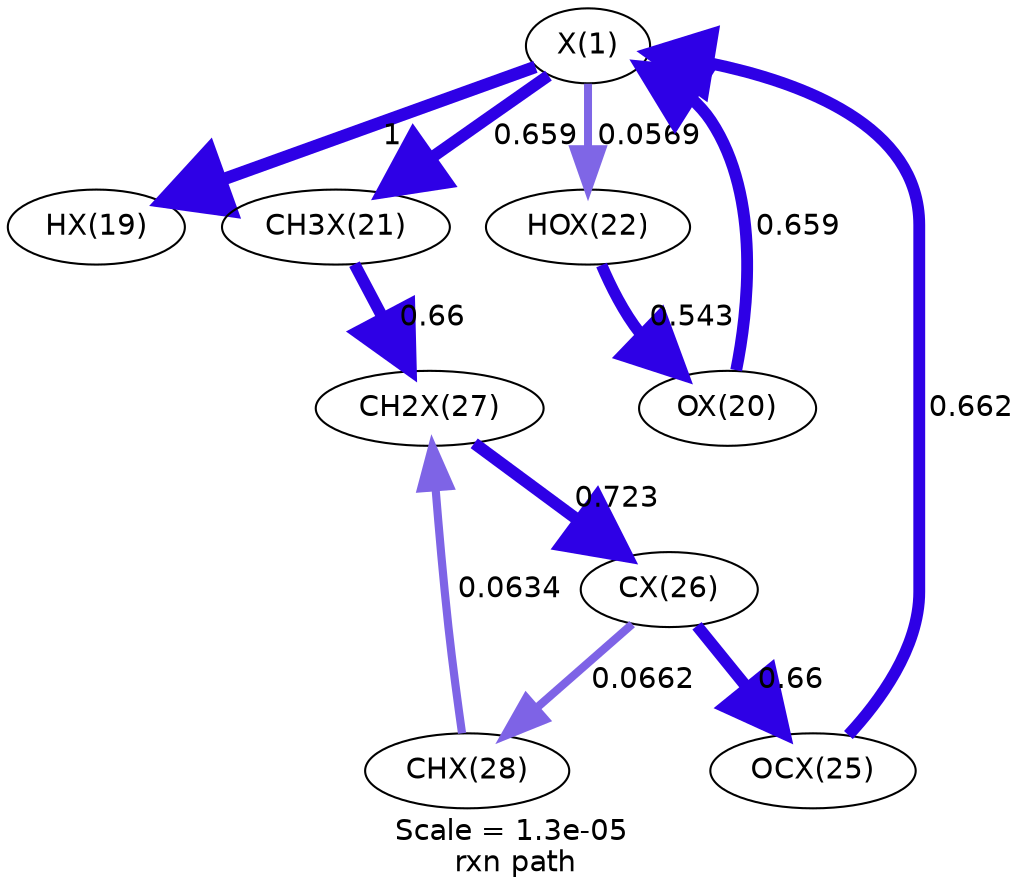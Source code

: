 digraph reaction_paths {
center=1;
s22 -> s23[fontname="Helvetica", penwidth=6, arrowsize=3, color="0.7, 1.5, 0.9"
, label=" 1"];
s24 -> s22[fontname="Helvetica", penwidth=5.69, arrowsize=2.84, color="0.7, 1.16, 0.9"
, label=" 0.659"];
s22 -> s26[fontname="Helvetica", penwidth=3.84, arrowsize=1.92, color="0.7, 0.557, 0.9"
, label=" 0.0569"];
s22 -> s25[fontname="Helvetica", penwidth=5.69, arrowsize=2.84, color="0.7, 1.16, 0.9"
, label=" 0.659"];
s29 -> s22[fontname="Helvetica", penwidth=5.69, arrowsize=2.84, color="0.7, 1.16, 0.9"
, label=" 0.662"];
s26 -> s24[fontname="Helvetica", penwidth=5.54, arrowsize=2.77, color="0.7, 1.04, 0.9"
, label=" 0.543"];
s25 -> s31[fontname="Helvetica", penwidth=5.69, arrowsize=2.84, color="0.7, 1.16, 0.9"
, label=" 0.66"];
s32 -> s31[fontname="Helvetica", penwidth=3.92, arrowsize=1.96, color="0.7, 0.563, 0.9"
, label=" 0.0634"];
s31 -> s30[fontname="Helvetica", penwidth=5.76, arrowsize=2.88, color="0.7, 1.22, 0.9"
, label=" 0.723"];
s30 -> s32[fontname="Helvetica", penwidth=3.95, arrowsize=1.98, color="0.7, 0.566, 0.9"
, label=" 0.0662"];
s30 -> s29[fontname="Helvetica", penwidth=5.69, arrowsize=2.84, color="0.7, 1.16, 0.9"
, label=" 0.66"];
s22 [ fontname="Helvetica", label="X(1)"];
s23 [ fontname="Helvetica", label="HX(19)"];
s24 [ fontname="Helvetica", label="OX(20)"];
s25 [ fontname="Helvetica", label="CH3X(21)"];
s26 [ fontname="Helvetica", label="HOX(22)"];
s29 [ fontname="Helvetica", label="OCX(25)"];
s30 [ fontname="Helvetica", label="CX(26)"];
s31 [ fontname="Helvetica", label="CH2X(27)"];
s32 [ fontname="Helvetica", label="CHX(28)"];
 label = "Scale = 1.3e-05\l rxn path";
 fontname = "Helvetica";
}

